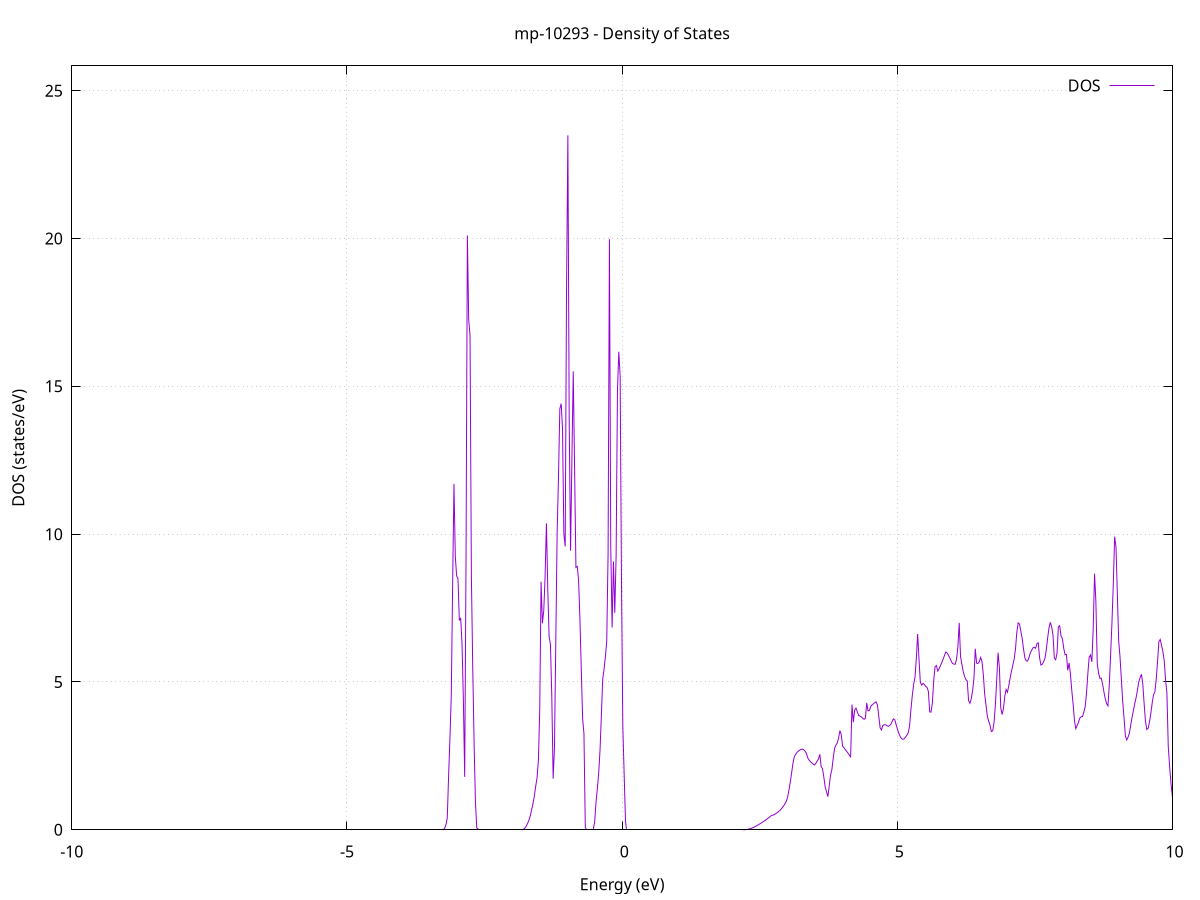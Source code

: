 set title 'mp-10293 - Density of States'
set xlabel 'Energy (eV)'
set ylabel 'DOS (states/eV)'
set grid
set xrange [-10:10]
set yrange [0:25.841]
set xzeroaxis lt -1
set terminal png size 800,600
set output 'mp-10293_dos_gnuplot.png'
plot '-' using 1:2 with lines title 'DOS'
-27.893200 0.000000
-27.868800 0.000000
-27.844500 0.000000
-27.820100 0.000000
-27.795800 0.000000
-27.771400 0.000000
-27.747100 0.000000
-27.722700 0.000000
-27.698400 0.000000
-27.674000 0.000000
-27.649700 0.000000
-27.625300 0.000000
-27.601000 0.000000
-27.576600 0.000000
-27.552300 0.000000
-27.527900 0.000000
-27.503600 0.000000
-27.479200 0.000000
-27.454900 0.000000
-27.430500 0.000000
-27.406200 0.000000
-27.381800 0.000000
-27.357500 0.000000
-27.333100 0.000000
-27.308800 0.000000
-27.284400 0.000000
-27.260100 0.000000
-27.235700 0.000000
-27.211400 0.000000
-27.187000 0.000000
-27.162700 0.000000
-27.138300 0.000000
-27.114000 0.000000
-27.089600 0.000000
-27.065300 0.000000
-27.040900 0.000000
-27.016600 0.000000
-26.992200 0.000000
-26.967900 0.000000
-26.943500 0.000000
-26.919200 0.000000
-26.894800 0.000000
-26.870500 0.000000
-26.846100 0.000000
-26.821800 0.000000
-26.797400 0.000000
-26.773100 0.000000
-26.748700 0.000000
-26.724400 0.000000
-26.700000 0.000000
-26.675700 0.000000
-26.651300 0.000000
-26.627000 0.000000
-26.602600 0.000000
-26.578300 0.000000
-26.553900 0.000000
-26.529600 0.000000
-26.505200 0.000000
-26.480900 0.000000
-26.456500 0.000000
-26.432200 0.000000
-26.407800 0.000000
-26.383500 0.000000
-26.359100 0.000000
-26.334800 0.000000
-26.310400 0.000000
-26.286100 0.000000
-26.261700 0.000000
-26.237400 0.000000
-26.213000 0.000000
-26.188700 0.000000
-26.164300 0.000000
-26.140000 0.000000
-26.115600 0.000000
-26.091300 0.000000
-26.066900 0.000000
-26.042600 0.000000
-26.018200 0.000000
-25.993900 0.000000
-25.969500 0.000000
-25.945200 0.000000
-25.920800 0.000000
-25.896500 0.000000
-25.872100 0.000000
-25.847800 0.000000
-25.823400 0.000000
-25.799100 0.000000
-25.774700 0.000000
-25.750400 0.000000
-25.726000 0.000000
-25.701700 0.000000
-25.677300 1.864500
-25.653000 118.888300
-25.628600 0.000000
-25.604300 0.000000
-25.579900 0.000000
-25.555600 0.000000
-25.531200 0.000000
-25.506900 0.000000
-25.482500 0.000000
-25.458200 0.000000
-25.433800 0.000000
-25.409500 0.000000
-25.385100 0.000000
-25.360800 0.000000
-25.336400 0.000000
-25.312100 0.000000
-25.287700 0.000000
-25.263400 0.000000
-25.239000 0.000000
-25.214700 0.000000
-25.190300 0.000000
-25.166000 0.000000
-25.141600 0.000000
-25.117300 0.000000
-25.092900 0.000000
-25.068600 0.000000
-25.044200 0.000000
-25.019900 0.000000
-24.995500 0.000000
-24.971200 0.000000
-24.946800 0.000000
-24.922500 0.000000
-24.898100 0.000000
-24.873700 0.000000
-24.849400 0.000000
-24.825000 0.000000
-24.800700 0.000000
-24.776300 0.000000
-24.752000 0.000000
-24.727600 0.000000
-24.703300 0.000000
-24.678900 0.000000
-24.654600 0.000000
-24.630200 0.000000
-24.605900 0.000000
-24.581500 0.000000
-24.557200 0.000000
-24.532800 0.000000
-24.508500 0.000000
-24.484100 0.000000
-24.459800 0.000000
-24.435400 0.000000
-24.411100 0.000000
-24.386700 0.000000
-24.362400 0.000000
-24.338000 0.000000
-24.313700 0.000000
-24.289300 0.000000
-24.265000 0.000000
-24.240600 0.000000
-24.216300 0.000000
-24.191900 0.000000
-24.167600 0.000000
-24.143200 0.000000
-24.118900 0.000000
-24.094500 0.000000
-24.070200 0.000000
-24.045800 0.000000
-24.021500 0.000000
-23.997100 0.000000
-23.972800 0.000000
-23.948400 0.000000
-23.924100 0.000000
-23.899700 0.000000
-23.875400 0.000000
-23.851000 0.000000
-23.826700 0.000000
-23.802300 0.000000
-23.778000 0.000000
-23.753600 0.000000
-23.729300 0.000000
-23.704900 0.000000
-23.680600 0.000000
-23.656200 0.000000
-23.631900 0.000000
-23.607500 0.000000
-23.583200 0.000000
-23.558800 0.000000
-23.534500 0.000000
-23.510100 0.000000
-23.485800 0.000000
-23.461400 0.000000
-23.437100 0.000000
-23.412700 0.000000
-23.388400 0.000000
-23.364000 0.000000
-23.339700 0.000000
-23.315300 0.000000
-23.291000 0.000000
-23.266600 0.000000
-23.242300 0.000000
-23.217900 0.000000
-23.193600 0.000000
-23.169200 0.000000
-23.144900 0.000000
-23.120500 0.000000
-23.096200 0.000000
-23.071800 0.000000
-23.047500 0.000000
-23.023100 0.000000
-22.998800 0.000000
-22.974400 0.000000
-22.950100 0.000000
-22.925700 0.000000
-22.901400 0.000000
-22.877000 0.000000
-22.852700 0.000000
-22.828300 0.000000
-22.804000 0.000000
-22.779600 0.000000
-22.755300 0.000000
-22.730900 0.000000
-22.706600 0.000000
-22.682200 0.000000
-22.657900 0.000000
-22.633500 0.000000
-22.609200 0.000000
-22.584800 0.000000
-22.560500 0.000000
-22.536100 0.000000
-22.511800 0.000000
-22.487400 0.000000
-22.463100 0.000000
-22.438700 0.000000
-22.414400 0.000000
-22.390000 0.000000
-22.365700 0.000000
-22.341300 0.000000
-22.317000 0.000000
-22.292600 0.000000
-22.268300 0.000000
-22.243900 0.000000
-22.219600 0.000000
-22.195200 0.000000
-22.170900 0.000000
-22.146500 0.000000
-22.122200 0.000000
-22.097800 0.000000
-22.073500 0.000000
-22.049100 0.000000
-22.024800 0.000000
-22.000400 0.000000
-21.976100 0.000000
-21.951700 0.000000
-21.927400 0.000000
-21.903000 0.000000
-21.878700 0.000000
-21.854300 0.000000
-21.830000 0.000000
-21.805600 0.000000
-21.781300 0.000000
-21.756900 0.000000
-21.732600 0.000000
-21.708200 0.000000
-21.683900 0.000000
-21.659500 0.000000
-21.635200 0.000000
-21.610800 0.000000
-21.586500 0.000000
-21.562100 0.000000
-21.537800 0.000000
-21.513400 0.000000
-21.489100 0.000000
-21.464700 0.000000
-21.440300 0.000000
-21.416000 0.000000
-21.391600 0.000000
-21.367300 0.000000
-21.342900 0.000000
-21.318600 0.000000
-21.294200 0.000000
-21.269900 0.000000
-21.245500 0.000000
-21.221200 0.000000
-21.196800 0.000000
-21.172500 0.000000
-21.148100 0.000000
-21.123800 0.000000
-21.099400 0.000000
-21.075100 0.000000
-21.050700 0.000000
-21.026400 0.000000
-21.002000 0.000000
-20.977700 0.000000
-20.953300 0.000000
-20.929000 0.000000
-20.904600 0.000000
-20.880300 0.000000
-20.855900 0.000000
-20.831600 0.000000
-20.807200 0.000000
-20.782900 0.000000
-20.758500 0.000000
-20.734200 0.000000
-20.709800 0.000000
-20.685500 0.000000
-20.661100 0.000000
-20.636800 0.000000
-20.612400 0.000000
-20.588100 0.000000
-20.563700 0.000000
-20.539400 0.000000
-20.515000 0.000000
-20.490700 0.000000
-20.466300 0.000000
-20.442000 0.000000
-20.417600 0.000000
-20.393300 0.000000
-20.368900 0.000000
-20.344600 0.000000
-20.320200 0.000000
-20.295900 0.000000
-20.271500 0.000000
-20.247200 0.000000
-20.222800 0.000000
-20.198500 0.000000
-20.174100 0.000000
-20.149800 0.000000
-20.125400 0.000000
-20.101100 0.000000
-20.076700 0.000000
-20.052400 0.000000
-20.028000 0.000000
-20.003700 0.000000
-19.979300 0.000000
-19.955000 0.000000
-19.930600 0.000000
-19.906300 0.000000
-19.881900 0.000000
-19.857600 0.000000
-19.833200 0.000000
-19.808900 0.000000
-19.784500 0.000000
-19.760200 0.000000
-19.735800 0.000000
-19.711500 0.000000
-19.687100 0.000000
-19.662800 0.000000
-19.638400 0.000000
-19.614100 0.000000
-19.589700 0.000000
-19.565400 0.000000
-19.541000 0.000000
-19.516700 0.000000
-19.492300 0.000000
-19.468000 0.000000
-19.443600 0.000000
-19.419300 0.000000
-19.394900 0.000000
-19.370600 0.000000
-19.346200 0.000000
-19.321900 0.000000
-19.297500 0.000000
-19.273200 0.000000
-19.248800 0.000000
-19.224500 0.000000
-19.200100 0.000000
-19.175800 0.000000
-19.151400 0.000000
-19.127100 0.000000
-19.102700 0.000000
-19.078400 0.000000
-19.054000 0.000000
-19.029700 0.000000
-19.005300 0.000000
-18.981000 0.000000
-18.956600 0.000000
-18.932300 0.000000
-18.907900 0.000000
-18.883600 0.000000
-18.859200 0.000000
-18.834900 0.000000
-18.810500 0.000000
-18.786200 0.000000
-18.761800 0.000000
-18.737500 0.000000
-18.713100 0.000000
-18.688800 0.000000
-18.664400 0.000000
-18.640100 0.000000
-18.615700 0.000000
-18.591400 0.000000
-18.567000 0.000000
-18.542700 0.000000
-18.518300 0.000000
-18.494000 0.000000
-18.469600 0.000000
-18.445300 0.000000
-18.420900 0.000000
-18.396600 0.000000
-18.372200 0.000000
-18.347900 0.000000
-18.323500 0.000000
-18.299200 0.000000
-18.274800 0.000000
-18.250500 0.000000
-18.226100 0.000000
-18.201800 0.000000
-18.177400 0.000000
-18.153100 0.000000
-18.128700 0.000000
-18.104400 0.000000
-18.080000 0.000000
-18.055700 0.000000
-18.031300 0.000000
-18.006900 0.000000
-17.982600 0.000000
-17.958200 0.000000
-17.933900 0.000000
-17.909500 0.000000
-17.885200 0.000000
-17.860800 0.000000
-17.836500 0.000000
-17.812100 0.000000
-17.787800 0.000000
-17.763400 0.000000
-17.739100 0.000000
-17.714700 0.000000
-17.690400 0.000000
-17.666000 0.000000
-17.641700 0.000000
-17.617300 0.000000
-17.593000 0.000000
-17.568600 0.000000
-17.544300 0.000000
-17.519900 0.000000
-17.495600 0.000000
-17.471200 0.000000
-17.446900 0.000000
-17.422500 0.000000
-17.398200 0.000000
-17.373800 0.000000
-17.349500 0.000000
-17.325100 0.000000
-17.300800 0.000000
-17.276400 0.000000
-17.252100 0.000000
-17.227700 0.000000
-17.203400 0.000000
-17.179000 0.000000
-17.154700 0.000000
-17.130300 0.000000
-17.106000 0.000000
-17.081600 0.000000
-17.057300 0.000000
-17.032900 0.000000
-17.008600 0.000000
-16.984200 0.000000
-16.959900 0.000000
-16.935500 0.000000
-16.911200 0.000000
-16.886800 0.000000
-16.862500 0.000000
-16.838100 0.000000
-16.813800 0.000000
-16.789400 0.000000
-16.765100 0.000000
-16.740700 0.000000
-16.716400 0.000000
-16.692000 0.000000
-16.667700 0.000000
-16.643300 0.000000
-16.619000 0.000000
-16.594600 0.000000
-16.570300 0.000000
-16.545900 0.000000
-16.521600 0.000000
-16.497200 0.000000
-16.472900 0.000000
-16.448500 0.000000
-16.424200 0.000000
-16.399800 0.000000
-16.375500 0.000000
-16.351100 0.000000
-16.326800 0.000000
-16.302400 0.000000
-16.278100 0.000000
-16.253700 0.000000
-16.229400 0.000000
-16.205000 0.000000
-16.180700 0.000000
-16.156300 0.000000
-16.132000 0.000000
-16.107600 0.000000
-16.083300 0.000000
-16.058900 0.000000
-16.034600 0.000000
-16.010200 0.000000
-15.985900 0.000000
-15.961500 0.000000
-15.937200 0.000000
-15.912800 0.000000
-15.888500 0.000000
-15.864100 0.000000
-15.839800 0.000000
-15.815400 0.000000
-15.791100 0.000000
-15.766700 0.000000
-15.742400 0.000000
-15.718000 0.000000
-15.693700 0.000000
-15.669300 0.000000
-15.645000 0.000000
-15.620600 0.000000
-15.596300 0.000000
-15.571900 0.000000
-15.547600 0.000000
-15.523200 0.000000
-15.498900 0.000000
-15.474500 0.000000
-15.450200 0.000000
-15.425800 0.000000
-15.401500 0.000000
-15.377100 0.000000
-15.352800 0.000000
-15.328400 0.000000
-15.304100 0.000000
-15.279700 0.000000
-15.255400 0.000000
-15.231000 0.000000
-15.206700 0.000000
-15.182300 0.000000
-15.158000 0.000000
-15.133600 0.000000
-15.109300 0.000000
-15.084900 0.000000
-15.060600 0.000000
-15.036200 0.000000
-15.011900 0.000000
-14.987500 0.000000
-14.963200 0.000000
-14.938800 0.000000
-14.914500 0.000000
-14.890100 0.000000
-14.865800 0.000000
-14.841400 0.000000
-14.817100 0.000000
-14.792700 0.000000
-14.768400 0.000000
-14.744000 0.000000
-14.719700 0.000000
-14.695300 0.000000
-14.671000 0.000000
-14.646600 0.000000
-14.622300 0.000000
-14.597900 0.000000
-14.573500 0.000000
-14.549200 0.000000
-14.524800 0.000000
-14.500500 0.000000
-14.476100 0.000000
-14.451800 0.000000
-14.427400 0.000000
-14.403100 0.000000
-14.378700 0.000000
-14.354400 0.000000
-14.330000 0.000000
-14.305700 0.000000
-14.281300 0.000000
-14.257000 0.000000
-14.232600 0.000000
-14.208300 0.000000
-14.183900 0.000000
-14.159600 0.000000
-14.135200 0.000000
-14.110900 0.000000
-14.086500 0.000000
-14.062200 0.000000
-14.037800 0.000000
-14.013500 0.000000
-13.989100 0.000000
-13.964800 0.000000
-13.940400 0.000000
-13.916100 0.000000
-13.891700 0.000000
-13.867400 0.000000
-13.843000 0.000000
-13.818700 0.000000
-13.794300 0.000000
-13.770000 0.000000
-13.745600 0.000000
-13.721300 0.000000
-13.696900 0.000000
-13.672600 0.000000
-13.648200 0.000000
-13.623900 0.000000
-13.599500 0.000000
-13.575200 0.000000
-13.550800 0.000000
-13.526500 0.000000
-13.502100 0.000000
-13.477800 0.000000
-13.453400 0.000000
-13.429100 0.000000
-13.404700 0.000000
-13.380400 0.000000
-13.356000 0.000000
-13.331700 0.000000
-13.307300 0.000000
-13.283000 0.000000
-13.258600 0.000000
-13.234300 0.000000
-13.209900 0.000000
-13.185600 0.000000
-13.161200 0.000000
-13.136900 0.000000
-13.112500 0.000000
-13.088200 0.000000
-13.063800 0.000000
-13.039500 0.000000
-13.015100 0.000000
-12.990800 0.000000
-12.966400 0.000000
-12.942100 0.000000
-12.917700 0.000000
-12.893400 0.000000
-12.869000 0.000000
-12.844700 0.000000
-12.820300 0.000000
-12.796000 0.000000
-12.771600 0.000000
-12.747300 0.000000
-12.722900 0.000000
-12.698600 0.000000
-12.674200 0.000000
-12.649900 0.000000
-12.625500 0.000000
-12.601200 0.000000
-12.576800 0.000000
-12.552500 0.000000
-12.528100 0.000000
-12.503800 0.000000
-12.479400 0.000000
-12.455100 0.000000
-12.430700 0.000000
-12.406400 0.000000
-12.382000 0.000000
-12.357700 0.000000
-12.333300 0.046900
-12.309000 0.267900
-12.284600 0.673100
-12.260300 2.374100
-12.235900 4.786800
-12.211600 8.197600
-12.187200 13.715900
-12.162900 18.366100
-12.138500 19.977300
-12.114200 11.960300
-12.089800 2.345500
-12.065500 8.504400
-12.041100 14.655800
-12.016800 16.998400
-11.992400 15.474100
-11.968100 10.865600
-11.943700 6.692600
-11.919400 4.099900
-11.895000 2.659600
-11.870700 1.617600
-11.846300 0.761100
-11.822000 0.351400
-11.797600 0.159600
-11.773300 0.043000
-11.748900 0.001300
-11.724600 0.000000
-11.700200 0.000000
-11.675900 0.000000
-11.651500 0.000000
-11.627200 0.000000
-11.602800 0.000000
-11.578500 0.000000
-11.554100 0.000000
-11.529800 0.000000
-11.505400 0.000000
-11.481100 0.000000
-11.456700 0.000000
-11.432400 0.000000
-11.408000 0.000000
-11.383700 0.000000
-11.359300 0.000000
-11.335000 0.000000
-11.310600 0.000000
-11.286300 0.000000
-11.261900 0.000000
-11.237600 0.020500
-11.213200 0.193900
-11.188900 0.543900
-11.164500 3.586500
-11.140100 15.104900
-11.115800 12.613200
-11.091400 10.868100
-11.067100 9.951700
-11.042700 18.369200
-11.018400 18.864700
-10.994000 25.657500
-10.969700 30.539900
-10.945300 30.805800
-10.921000 45.621400
-10.896600 38.434000
-10.872300 34.448600
-10.847900 17.043200
-10.823600 10.519200
-10.799200 2.161000
-10.774900 0.616400
-10.750500 1.531300
-10.726200 3.468800
-10.701800 6.278500
-10.677500 9.231300
-10.653100 13.283000
-10.628800 18.422300
-10.604400 17.613700
-10.580100 9.318000
-10.555700 4.441000
-10.531400 22.359600
-10.507000 22.723600
-10.482700 16.642300
-10.458300 10.431600
-10.434000 4.374800
-10.409600 0.899400
-10.385300 0.321000
-10.360900 0.041100
-10.336600 0.000000
-10.312200 0.000000
-10.287900 0.000000
-10.263500 0.000000
-10.239200 0.000000
-10.214800 0.000000
-10.190500 0.000000
-10.166100 0.000000
-10.141800 0.000000
-10.117400 0.000000
-10.093100 0.000000
-10.068700 0.000000
-10.044400 0.000000
-10.020000 0.000000
-9.995700 0.000000
-9.971300 0.000000
-9.947000 0.000000
-9.922600 0.000000
-9.898300 0.000000
-9.873900 0.000000
-9.849600 0.000000
-9.825200 0.000000
-9.800900 0.000000
-9.776500 0.000000
-9.752200 0.000000
-9.727800 0.000000
-9.703500 0.000000
-9.679100 0.000000
-9.654800 0.000000
-9.630400 0.000000
-9.606100 0.000000
-9.581700 0.000000
-9.557400 0.000000
-9.533000 0.000000
-9.508700 0.000000
-9.484300 0.000000
-9.460000 0.000000
-9.435600 0.000000
-9.411300 0.000000
-9.386900 0.000000
-9.362600 0.000000
-9.338200 0.000000
-9.313900 0.000000
-9.289500 0.000000
-9.265200 0.000000
-9.240800 0.000000
-9.216500 0.000000
-9.192100 0.000000
-9.167800 0.000000
-9.143400 0.000000
-9.119100 0.000000
-9.094700 0.000000
-9.070400 0.000000
-9.046000 0.000000
-9.021700 0.000000
-8.997300 0.000000
-8.973000 0.000000
-8.948600 0.000000
-8.924300 0.000000
-8.899900 0.000000
-8.875600 0.000000
-8.851200 0.000000
-8.826900 0.000000
-8.802500 0.000000
-8.778200 0.000000
-8.753800 0.000000
-8.729500 0.000000
-8.705100 0.000000
-8.680800 0.000000
-8.656400 0.000000
-8.632100 0.000000
-8.607700 0.000000
-8.583400 0.000000
-8.559000 0.000000
-8.534700 0.000000
-8.510300 0.000000
-8.486000 0.000000
-8.461600 0.000000
-8.437300 0.000000
-8.412900 0.000000
-8.388600 0.000000
-8.364200 0.000000
-8.339900 0.000000
-8.315500 0.000000
-8.291200 0.000000
-8.266800 0.000000
-8.242500 0.000000
-8.218100 0.000000
-8.193800 0.000000
-8.169400 0.000000
-8.145100 0.000000
-8.120700 0.000000
-8.096400 0.000000
-8.072000 0.000000
-8.047700 0.000000
-8.023300 0.000000
-7.999000 0.000000
-7.974600 0.000000
-7.950300 0.000000
-7.925900 0.000000
-7.901600 0.000000
-7.877200 0.000000
-7.852900 0.000000
-7.828500 0.000000
-7.804200 0.000000
-7.779800 0.000000
-7.755400 0.000000
-7.731100 0.000000
-7.706700 0.000000
-7.682400 0.000000
-7.658000 0.000000
-7.633700 0.000000
-7.609300 0.000000
-7.585000 0.000000
-7.560600 0.000000
-7.536300 0.000000
-7.511900 0.000000
-7.487600 0.000000
-7.463200 0.000000
-7.438900 0.000000
-7.414500 0.000000
-7.390200 0.000000
-7.365800 0.000000
-7.341500 0.000000
-7.317100 0.000000
-7.292800 0.000000
-7.268400 0.000000
-7.244100 0.000000
-7.219700 0.000000
-7.195400 0.000000
-7.171000 0.000000
-7.146700 0.000000
-7.122300 0.000000
-7.098000 0.000000
-7.073600 0.000000
-7.049300 0.000000
-7.024900 0.000000
-7.000600 0.000000
-6.976200 0.000000
-6.951900 0.000000
-6.927500 0.000000
-6.903200 0.000000
-6.878800 0.000000
-6.854500 0.000000
-6.830100 0.000000
-6.805800 0.000000
-6.781400 0.000000
-6.757100 0.000000
-6.732700 0.000000
-6.708400 0.000000
-6.684000 0.000000
-6.659700 0.000000
-6.635300 0.000000
-6.611000 0.000000
-6.586600 0.000000
-6.562300 0.000000
-6.537900 0.000000
-6.513600 0.000000
-6.489200 0.000000
-6.464900 0.000000
-6.440500 0.000000
-6.416200 0.000000
-6.391800 0.000000
-6.367500 0.000000
-6.343100 0.000000
-6.318800 0.000000
-6.294400 0.000000
-6.270100 0.000000
-6.245700 0.000000
-6.221400 0.000000
-6.197000 0.000000
-6.172700 0.000000
-6.148300 0.000000
-6.124000 0.000000
-6.099600 0.000000
-6.075300 0.000000
-6.050900 0.000000
-6.026600 0.000000
-6.002200 0.000000
-5.977900 0.000000
-5.953500 0.000000
-5.929200 0.000000
-5.904800 0.000000
-5.880500 0.000000
-5.856100 0.000000
-5.831800 0.000000
-5.807400 0.000000
-5.783100 0.000000
-5.758700 0.000000
-5.734400 0.000000
-5.710000 0.000000
-5.685700 0.000000
-5.661300 0.000000
-5.637000 0.000000
-5.612600 0.000000
-5.588300 0.000000
-5.563900 0.000000
-5.539600 0.000000
-5.515200 0.000000
-5.490900 0.000000
-5.466500 0.000000
-5.442200 0.000000
-5.417800 0.000000
-5.393500 0.000000
-5.369100 0.000000
-5.344800 0.000000
-5.320400 0.000000
-5.296100 0.000000
-5.271700 0.000000
-5.247400 0.000000
-5.223000 0.000000
-5.198700 0.000000
-5.174300 0.000000
-5.150000 0.000000
-5.125600 0.000000
-5.101300 0.000000
-5.076900 0.000000
-5.052600 0.000000
-5.028200 0.000000
-5.003900 0.000000
-4.979500 0.000000
-4.955200 0.000000
-4.930800 0.000000
-4.906500 0.000000
-4.882100 0.000000
-4.857800 0.000000
-4.833400 0.000000
-4.809100 0.000000
-4.784700 0.000000
-4.760400 0.000000
-4.736000 0.000000
-4.711700 0.000000
-4.687300 0.000000
-4.663000 0.000000
-4.638600 0.000000
-4.614300 0.000000
-4.589900 0.000000
-4.565600 0.000000
-4.541200 0.000000
-4.516900 0.000000
-4.492500 0.000000
-4.468200 0.000000
-4.443800 0.000000
-4.419500 0.000000
-4.395100 0.000000
-4.370800 0.000000
-4.346400 0.000000
-4.322000 0.000000
-4.297700 0.000000
-4.273300 0.000000
-4.249000 0.000000
-4.224600 0.000000
-4.200300 0.000000
-4.175900 0.000000
-4.151600 0.000000
-4.127200 0.000000
-4.102900 0.000000
-4.078500 0.000000
-4.054200 0.000000
-4.029800 0.000000
-4.005500 0.000000
-3.981100 0.000000
-3.956800 0.000000
-3.932400 0.000000
-3.908100 0.000000
-3.883700 0.000000
-3.859400 0.000000
-3.835000 0.000000
-3.810700 0.000000
-3.786300 0.000000
-3.762000 0.000000
-3.737600 0.000000
-3.713300 0.000000
-3.688900 0.000000
-3.664600 0.000000
-3.640200 0.000000
-3.615900 0.000000
-3.591500 0.000000
-3.567200 0.000000
-3.542800 0.000000
-3.518500 0.000000
-3.494100 0.000000
-3.469800 0.000000
-3.445400 0.000000
-3.421100 0.000000
-3.396700 0.000000
-3.372400 0.000000
-3.348000 0.000000
-3.323700 0.000000
-3.299300 0.000000
-3.275000 0.000000
-3.250600 0.000400
-3.226300 0.045300
-3.201900 0.165300
-3.177600 0.394600
-3.153200 1.823900
-3.128900 3.106200
-3.104500 4.544100
-3.080200 8.259800
-3.055800 11.702400
-3.031500 9.236100
-3.007100 8.588300
-2.982800 8.490500
-2.958400 7.080300
-2.934100 7.168500
-2.909700 6.301900
-2.885400 4.453100
-2.861000 1.789500
-2.836700 9.115800
-2.812300 20.103200
-2.788000 17.257100
-2.763600 16.719300
-2.739300 8.585000
-2.714900 5.510200
-2.690600 2.964400
-2.666200 0.980800
-2.641900 0.061500
-2.617500 0.000000
-2.593200 0.000000
-2.568800 0.000000
-2.544500 0.000000
-2.520100 0.000000
-2.495800 0.000000
-2.471400 0.000000
-2.447100 0.000000
-2.422700 0.000000
-2.398400 0.000000
-2.374000 0.000000
-2.349700 0.000000
-2.325300 0.000000
-2.301000 0.000000
-2.276600 0.000000
-2.252300 0.000000
-2.227900 0.000000
-2.203600 0.000000
-2.179200 0.000000
-2.154900 0.000000
-2.130500 0.000000
-2.106200 0.000000
-2.081800 0.000000
-2.057500 0.000000
-2.033100 0.000000
-2.008800 0.000000
-1.984400 0.000000
-1.960100 0.000000
-1.935700 0.000000
-1.911400 0.000000
-1.887000 0.000000
-1.862700 0.000000
-1.838300 0.000000
-1.814000 0.000700
-1.789600 0.018900
-1.765300 0.061500
-1.740900 0.128600
-1.716600 0.220000
-1.692200 0.335900
-1.667900 0.480800
-1.643500 0.684400
-1.619200 0.888700
-1.594800 1.145000
-1.570500 1.474900
-1.546100 1.760200
-1.521800 2.347300
-1.497400 4.058200
-1.473100 8.392900
-1.448700 6.984800
-1.424400 7.408800
-1.400000 8.563700
-1.375700 10.367600
-1.351300 8.117700
-1.327000 6.537800
-1.302600 6.258200
-1.278300 4.528700
-1.253900 1.727300
-1.229600 2.774400
-1.205200 6.444800
-1.180900 10.065500
-1.156500 11.940900
-1.132200 14.241100
-1.107800 14.415700
-1.083500 13.570300
-1.059100 10.006400
-1.034800 9.585100
-1.010400 18.248600
-0.986100 23.491700
-0.961700 13.760400
-0.937400 9.439700
-0.913000 12.505500
-0.888600 15.507100
-0.864300 12.282400
-0.839900 8.874600
-0.815600 8.909400
-0.791200 8.428800
-0.766900 7.127300
-0.742500 5.422800
-0.718200 3.771600
-0.693800 3.243200
-0.669500 0.075700
-0.645100 0.000000
-0.620800 0.000000
-0.596400 0.000000
-0.572100 0.000000
-0.547700 0.000000
-0.523400 0.016300
-0.499000 0.283000
-0.474700 0.927600
-0.450300 1.391400
-0.426000 1.920300
-0.401600 2.702400
-0.377300 3.882600
-0.352900 5.096000
-0.328600 5.433200
-0.304200 5.858300
-0.279900 6.369400
-0.255500 9.325700
-0.231200 19.979400
-0.206800 9.562900
-0.182500 6.840800
-0.158100 9.077800
-0.133800 7.339500
-0.109400 9.270300
-0.085100 14.841000
-0.060700 16.169800
-0.036400 15.351700
-0.012000 8.365200
0.012300 3.489100
0.036700 1.864900
0.061000 0.286300
0.085400 0.000000
0.109700 0.000000
0.134100 0.000000
0.158400 0.000000
0.182800 0.000000
0.207100 0.000000
0.231500 0.000000
0.255800 0.000000
0.280200 0.000000
0.304500 0.000000
0.328900 0.000000
0.353200 0.000000
0.377600 0.000000
0.401900 0.000000
0.426300 0.000000
0.450600 0.000000
0.475000 0.000000
0.499300 0.000000
0.523700 0.000000
0.548000 0.000000
0.572400 0.000000
0.596700 0.000000
0.621100 0.000000
0.645400 0.000000
0.669800 0.000000
0.694100 0.000000
0.718500 0.000000
0.742800 0.000000
0.767200 0.000000
0.791500 0.000000
0.815900 0.000000
0.840200 0.000000
0.864600 0.000000
0.888900 0.000000
0.913300 0.000000
0.937600 0.000000
0.962000 0.000000
0.986300 0.000000
1.010700 0.000000
1.035000 0.000000
1.059400 0.000000
1.083700 0.000000
1.108100 0.000000
1.132400 0.000000
1.156800 0.000000
1.181100 0.000000
1.205500 0.000000
1.229800 0.000000
1.254200 0.000000
1.278500 0.000000
1.302900 0.000000
1.327200 0.000000
1.351600 0.000000
1.375900 0.000000
1.400300 0.000000
1.424600 0.000000
1.449000 0.000000
1.473300 0.000000
1.497700 0.000000
1.522000 0.000000
1.546400 0.000000
1.570700 0.000000
1.595100 0.000000
1.619400 0.000000
1.643800 0.000000
1.668100 0.000000
1.692500 0.000000
1.716800 0.000000
1.741200 0.000000
1.765500 0.000000
1.789900 0.000000
1.814200 0.000000
1.838600 0.000000
1.862900 0.000000
1.887300 0.000000
1.911600 0.000000
1.936000 0.000000
1.960300 0.000000
1.984700 0.000000
2.009000 0.000000
2.033400 0.000000
2.057700 0.000000
2.082100 0.000000
2.106400 0.000000
2.130800 0.000000
2.155100 0.000000
2.179500 0.000000
2.203800 0.000100
2.228200 0.001900
2.252500 0.006500
2.276900 0.013700
2.301200 0.023700
2.325600 0.036400
2.349900 0.051700
2.374300 0.069700
2.398600 0.090500
2.423000 0.113900
2.447300 0.139100
2.471700 0.165300
2.496000 0.192600
2.520400 0.220900
2.544800 0.250300
2.569100 0.280800
2.593500 0.312300
2.617800 0.344900
2.642200 0.378500
2.666500 0.413200
2.690900 0.449000
2.715200 0.485800
2.739600 0.493400
2.763900 0.513700
2.788300 0.539800
2.812600 0.571800
2.837000 0.608500
2.861300 0.646800
2.885700 0.692900
2.910000 0.747600
2.934400 0.810700
2.958700 0.882200
2.983100 0.964700
3.007400 1.111700
3.031800 1.348300
3.056100 1.622700
3.080500 1.937800
3.104800 2.266800
3.129200 2.475400
3.153500 2.558600
3.177900 2.618300
3.202200 2.665700
3.226600 2.693700
3.250900 2.721500
3.275300 2.726200
3.299600 2.705500
3.324000 2.658800
3.348300 2.586200
3.372700 2.432100
3.397000 2.358000
3.421400 2.305900
3.445700 2.260800
3.470100 2.222600
3.494400 2.191600
3.518800 2.245800
3.543100 2.325600
3.567500 2.393500
3.591800 2.551700
3.616200 2.138000
3.640500 2.063000
3.664900 1.780200
3.689200 1.447400
3.713600 1.289400
3.737900 1.122000
3.762300 1.477000
3.786600 1.846400
3.811000 2.035200
3.835300 2.418300
3.859700 2.755500
3.884000 2.866900
3.908400 2.937700
3.932700 3.104200
3.957100 3.355600
3.981400 3.215400
4.005800 2.826300
4.030100 2.781700
4.054500 2.710300
4.078800 2.656700
4.103200 2.592600
4.127500 2.525400
4.151900 2.468500
4.176200 4.235300
4.200600 3.638800
4.224900 4.055000
4.249300 4.114500
4.273600 3.990200
4.298000 3.865000
4.322300 3.848300
4.346700 3.816300
4.371000 3.772400
4.395400 3.735900
4.419700 3.770300
4.444100 4.292400
4.468400 4.024000
4.492800 4.038100
4.517100 4.173000
4.541500 4.225500
4.565800 4.261200
4.590200 4.299000
4.614500 4.326600
4.638900 4.220300
4.663200 3.842900
4.687600 3.447000
4.711900 3.379200
4.736300 3.529900
4.760600 3.554000
4.785000 3.550400
4.809300 3.525200
4.833700 3.500300
4.858000 3.523800
4.882400 3.566100
4.906700 3.665900
4.931100 3.753600
4.955400 3.716100
4.979800 3.546200
5.004100 3.395000
5.028500 3.257300
5.052800 3.148900
5.077200 3.083400
5.101500 3.060500
5.125900 3.079500
5.150200 3.134300
5.174600 3.200900
5.198900 3.284600
5.223300 3.522900
5.247600 4.073600
5.272000 4.539500
5.296300 4.914400
5.320700 5.151000
5.345000 5.784900
5.369400 6.622100
5.393700 5.777700
5.418100 4.987200
5.442400 4.892900
5.466800 4.952300
5.491100 4.918000
5.515500 4.850300
5.539800 4.818600
5.564200 4.681900
5.588500 3.989200
5.612900 3.980400
5.637200 4.294700
5.661600 5.054500
5.685900 5.516800
5.710300 5.556800
5.734600 5.368100
5.759000 5.445400
5.783300 5.552400
5.807700 5.656200
5.832000 5.771100
5.856400 5.893000
5.880700 6.011500
5.905100 5.980200
5.929400 5.904700
5.953800 5.812800
5.978200 5.710800
6.002500 5.624500
6.026900 5.606000
6.051200 5.598900
6.075600 5.764500
6.099900 6.168900
6.124300 6.998600
6.148600 5.859400
6.173000 5.599900
6.197300 5.351700
6.221700 5.189300
6.246000 5.077800
6.270400 5.035300
6.294700 4.370500
6.319100 4.278600
6.343400 4.426000
6.367800 4.708500
6.392100 5.107800
6.416500 6.125600
6.440800 5.635000
6.465200 5.626100
6.489500 5.685000
6.513900 5.830900
6.538200 5.694000
6.562600 5.249200
6.586900 4.595500
6.611300 4.222700
6.635600 3.842900
6.660000 3.673700
6.684300 3.534600
6.708700 3.324200
6.733000 3.345800
6.757400 3.627400
6.781700 4.228900
6.806100 5.080000
6.830400 5.989000
6.854800 5.488300
6.879100 4.130400
6.903500 3.897300
6.927800 4.093500
6.952200 4.509500
6.976500 4.745300
7.000900 4.651500
7.025200 4.873600
7.049600 5.132200
7.073900 5.360300
7.098300 5.562400
7.122600 5.767800
7.147000 6.111400
7.171300 6.680000
7.195700 6.997300
7.220000 6.962900
7.244400 6.711900
7.268700 6.476500
7.293100 6.114300
7.317400 5.819500
7.341800 5.714300
7.366100 5.706000
7.390500 5.814400
7.414800 5.971500
7.439200 6.068800
7.463500 6.151600
7.487900 6.174000
7.512200 6.140400
7.536600 6.298000
7.560900 6.323500
7.585300 5.814200
7.609600 5.571800
7.634000 5.601600
7.658300 5.680400
7.682700 5.802000
7.707000 6.096800
7.731400 6.482700
7.755700 6.831000
7.780100 7.017100
7.804400 6.866900
7.828800 6.585900
7.853100 5.804000
7.877500 5.751600
7.901800 5.974800
7.926200 6.870800
7.950500 6.901900
7.974900 6.552300
7.999200 6.468800
8.023600 6.139900
8.047900 5.921200
8.072300 5.932100
8.096600 5.395100
8.121000 5.643900
8.145300 5.274100
8.169700 4.717700
8.194000 4.254000
8.218400 3.703500
8.242700 3.421400
8.267100 3.526400
8.291400 3.625100
8.315800 3.779100
8.340100 3.822700
8.364500 3.827500
8.388800 3.979600
8.413200 4.161100
8.437500 4.613200
8.461900 5.285500
8.486200 5.839700
8.510600 5.915200
8.534900 5.681900
8.559300 6.797900
8.583600 8.663200
8.608000 7.709700
8.632300 5.626300
8.656700 5.302200
8.681000 5.120900
8.705400 5.128700
8.729700 4.931300
8.754100 4.664500
8.778400 4.433300
8.802800 4.268500
8.827100 4.191000
8.851500 4.898000
8.875800 5.931100
8.900200 7.016800
8.924500 8.321500
8.948900 9.914600
8.973200 9.572500
8.997600 7.999000
9.021900 6.396900
9.046300 5.849800
9.070600 5.098900
9.095000 4.339900
9.119300 3.794600
9.143700 3.176700
9.168000 3.036400
9.192400 3.135100
9.216700 3.269600
9.241100 3.545000
9.265400 3.805700
9.289800 4.034500
9.314100 4.264300
9.338500 4.468900
9.362800 4.721200
9.387200 5.004500
9.411600 5.144700
9.435900 5.261400
9.460300 4.937800
9.484600 4.264700
9.509000 3.668400
9.533300 3.393500
9.557700 3.434900
9.582000 3.645700
9.606400 3.932500
9.630700 4.288100
9.655100 4.570000
9.679400 4.664900
9.703800 5.079000
9.728100 5.683000
9.752500 6.369500
9.776800 6.439900
9.801200 6.239200
9.825500 6.031900
9.849900 5.713800
9.874200 5.074100
9.898600 4.623000
9.922900 2.822200
9.947300 2.156900
9.971600 1.586000
9.996000 1.148500
10.020300 0.831100
10.044700 0.617800
10.069000 0.480400
10.093400 0.394800
10.117700 0.360900
10.142100 0.378900
10.166400 0.449600
10.190800 0.598100
10.215100 2.166100
10.239500 3.046200
10.263800 3.582500
10.288200 3.975300
10.312500 4.209000
10.336900 4.283400
10.361200 4.192100
10.385600 3.962500
10.409900 3.668800
10.434300 3.423200
10.458600 3.211900
10.483000 2.986200
10.507300 2.745900
10.531700 2.627800
10.556000 2.537100
10.580400 2.453000
10.604700 2.504100
10.629100 2.631500
10.653400 2.761900
10.677800 2.893900
10.702100 3.276200
10.726500 3.600700
10.750800 3.721300
10.775200 3.765300
10.799500 3.803800
10.823900 3.864500
10.848200 3.861500
10.872600 4.108000
10.896900 3.839200
10.921300 3.608700
10.945600 3.453000
10.970000 3.307100
10.994300 3.168700
11.018700 3.137200
11.043000 2.905200
11.067400 2.607200
11.091700 2.518100
11.116100 2.451700
11.140400 2.412500
11.164800 2.402700
11.189100 2.424300
11.213500 2.472500
11.237800 2.545100
11.262200 2.632200
11.286500 2.740500
11.310900 2.911500
11.335200 3.107400
11.359600 3.311400
11.383900 3.562800
11.408300 3.821300
11.432600 4.002400
11.457000 4.114700
11.481300 4.169500
11.505700 4.144600
11.530000 4.014800
11.554400 3.983000
11.578700 3.715100
11.603100 3.563100
11.627400 3.420500
11.651800 3.196300
11.676100 3.000600
11.700500 2.804400
11.724800 2.671200
11.749200 2.592900
11.773500 2.573000
11.797900 2.616800
11.822200 2.683200
11.846600 3.022100
11.870900 3.115100
11.895300 3.097000
11.919600 3.621100
11.944000 3.515000
11.968300 2.639100
11.992700 2.690900
12.017000 2.764900
12.041400 2.872800
12.065700 2.984000
12.090100 3.127200
12.114400 3.388800
12.138800 3.645600
12.163100 3.549200
12.187500 3.444800
12.211800 3.350200
12.236200 3.270400
12.260500 3.200400
12.284900 3.271000
12.309200 3.346600
12.333600 3.018100
12.357900 2.949700
12.382300 2.962000
12.406600 2.883900
12.431000 2.824500
12.455300 2.778900
12.479700 2.749200
12.504000 2.752700
12.528400 2.822100
12.552700 2.979100
12.577100 3.228900
12.601400 3.692800
12.625800 4.309200
12.650100 4.307400
12.674500 4.040900
12.698800 3.909200
12.723200 3.737000
12.747500 3.557300
12.771900 3.387000
12.796300 3.173400
12.820600 2.916400
12.845000 2.740300
12.869300 2.671700
12.893700 2.624400
12.918000 2.610500
12.942400 2.604500
12.966700 2.613100
12.991100 2.628400
13.015400 2.600900
13.039800 2.534700
13.064100 2.429400
13.088500 2.290600
13.112800 2.209900
13.137200 2.096800
13.161500 1.989600
13.185900 1.887800
13.210200 2.716400
13.234600 3.277900
13.258900 3.752500
13.283300 4.052000
13.307600 4.557300
13.332000 4.585200
13.356300 4.540800
13.380700 4.481100
13.405000 4.386300
13.429400 4.204800
13.453700 3.904800
13.478100 3.632700
13.502400 3.498600
13.526800 3.220600
13.551100 2.748600
13.575500 2.482800
13.599800 2.320600
13.624200 2.130300
13.648500 1.952100
13.672900 1.809000
13.697200 1.701100
13.721600 1.628400
13.745900 1.590900
13.770300 1.581600
13.794600 1.575000
13.819000 1.569600
13.843300 1.565900
13.867700 1.564000
13.892000 1.563700
13.916400 1.565200
13.940700 1.579300
13.965100 1.810200
13.989400 2.085900
14.013800 2.411900
14.038100 2.748900
14.062500 3.028400
14.086800 3.413200
14.111200 3.701700
14.135500 3.829200
14.159900 3.796000
14.184200 3.706600
14.208600 3.933800
14.232900 4.271900
14.257300 4.654400
14.281600 4.955200
14.306000 4.978300
14.330300 5.388100
14.354700 5.215100
14.379000 4.639900
14.403400 3.780600
14.427700 4.078700
14.452100 4.017600
14.476400 4.161500
14.500800 4.006200
14.525100 4.042900
14.549500 3.989700
14.573800 3.953400
14.598200 3.880600
14.622500 3.768000
14.646900 3.686400
14.671200 3.635900
14.695600 3.616300
14.719900 3.615000
14.744300 3.627600
14.768600 4.378800
14.793000 4.443000
14.817300 4.232000
14.841700 4.057000
14.866000 3.867700
14.890400 3.775300
14.914700 4.284800
14.939100 4.008100
14.963400 3.023900
14.987800 2.506500
15.012100 2.434300
15.036500 2.398300
15.060800 2.383700
15.085200 2.831400
15.109500 3.287400
15.133900 3.886400
15.158200 4.363300
15.182600 4.647000
15.206900 4.740700
15.231300 4.440800
15.255600 4.209100
15.280000 4.078700
15.304300 3.959200
15.328700 3.529100
15.353000 3.133700
15.377400 2.978200
15.401700 2.892100
15.426100 2.800400
15.450400 2.699400
15.474800 2.543600
15.499100 2.324200
15.523500 2.041300
15.547800 1.869600
15.572200 2.026700
15.596500 2.292000
15.620900 2.267300
15.645200 2.089000
15.669600 2.074000
15.693900 3.474100
15.718300 4.297900
15.742600 4.538500
15.767000 4.873300
15.791300 5.489400
15.815700 6.436400
15.840000 6.325800
15.864400 6.358300
15.888700 6.482800
15.913100 6.633500
15.937400 6.569700
15.961800 6.026700
15.986100 4.802000
16.010500 3.873000
16.034800 3.647300
16.059200 3.670100
16.083500 3.838600
16.107900 3.944700
16.132200 3.856500
16.156600 3.852000
16.180900 4.067000
16.205300 4.305300
16.229700 4.687700
16.254000 5.106700
16.278400 5.395300
16.302700 5.540200
16.327100 5.547000
16.351400 5.427700
16.375800 5.276600
16.400100 4.781000
16.424500 4.357300
16.448800 4.151300
16.473200 4.127700
16.497500 4.413000
16.521900 5.376900
16.546200 8.148500
16.570600 6.272500
16.594900 5.825100
16.619300 5.453000
16.643600 5.329300
16.668000 4.946400
16.692300 4.615200
16.716700 4.344100
16.741000 4.089300
16.765400 4.143900
16.789700 4.469900
16.814100 4.823500
16.838400 5.265600
16.862800 5.648900
16.887100 5.727000
16.911500 5.466300
16.935800 5.082000
16.960200 4.938300
16.984500 4.791800
17.008900 4.640200
17.033200 4.280300
17.057600 4.251000
17.081900 4.313300
17.106300 4.422800
17.130600 4.611400
17.155000 4.854200
17.179300 4.863800
17.203700 4.923000
17.228000 5.018400
17.252400 5.155800
17.276700 5.325600
17.301100 5.497400
17.325400 5.661100
17.349800 5.639400
17.374100 5.416700
17.398500 5.323900
17.422800 5.268300
17.447200 5.084200
17.471500 4.615400
17.495900 4.302900
17.520200 4.094400
17.544600 3.886600
17.568900 3.678900
17.593300 3.475800
17.617600 3.265500
17.642000 3.018000
17.666300 2.743000
17.690700 2.532000
17.715000 2.348400
17.739400 2.208000
17.763700 2.106300
17.788100 2.046700
17.812400 2.027300
17.836800 1.991600
17.861100 1.953400
17.885500 1.857800
17.909800 1.634800
17.934200 1.271500
17.958500 1.061200
17.982900 0.931900
18.007200 0.816500
18.031600 0.718100
18.055900 0.635500
18.080300 0.559000
18.104600 0.488700
18.129000 0.424500
18.153300 0.366400
18.177700 0.314400
18.202000 0.268500
18.226400 0.228700
18.250700 0.194700
18.275100 0.163400
18.299400 0.132300
18.323800 0.101400
18.348100 0.083900
18.372500 0.068100
18.396800 0.054000
18.421200 0.041400
18.445500 0.030600
18.469900 0.021400
18.494200 0.013800
18.518600 0.007900
18.542900 0.003600
18.567300 0.001000
18.591600 0.000000
18.616000 0.000000
18.640300 0.000000
18.664700 0.000000
18.689000 0.000000
18.713400 0.000000
18.737700 0.000000
18.762100 0.000000
18.786400 0.000000
18.810800 0.000000
18.835100 0.000000
18.859500 0.000000
18.883800 0.000000
18.908200 0.000000
18.932500 0.000000
18.956900 0.000000
18.981200 0.000000
19.005600 0.000000
19.029900 0.000000
19.054300 0.000000
19.078600 0.000000
19.103000 0.000000
19.127300 0.000000
19.151700 0.000000
19.176000 0.000000
19.200400 0.000000
19.224700 0.000000
19.249100 0.000000
19.273400 0.000000
19.297800 0.000000
19.322100 0.000000
19.346500 0.000000
19.370800 0.000000
19.395200 0.000000
19.419500 0.000000
19.443900 0.000000
19.468200 0.000000
19.492600 0.000000
19.516900 0.000000
19.541300 0.000000
19.565600 0.000000
19.590000 0.000000
19.614300 0.000000
19.638700 0.000000
19.663100 0.000000
19.687400 0.000000
19.711800 0.000000
19.736100 0.000000
19.760500 0.000000
19.784800 0.000000
19.809200 0.000000
19.833500 0.000000
19.857900 0.000000
19.882200 0.000000
19.906600 0.000000
19.930900 0.000000
19.955300 0.000000
19.979600 0.000000
20.004000 0.000000
20.028300 0.000000
20.052700 0.000000
20.077000 0.000000
20.101400 0.000000
20.125700 0.000000
20.150100 0.000000
20.174400 0.000000
20.198800 0.000000
20.223100 0.000000
20.247500 0.000000
20.271800 0.000000
20.296200 0.000000
20.320500 0.000000
20.344900 0.000000
20.369200 0.000000
20.393600 0.000000
20.417900 0.000000
20.442300 0.000000
20.466600 0.000000
20.491000 0.000000
20.515300 0.000000
20.539700 0.000000
20.564000 0.000000
20.588400 0.000000
20.612700 0.000000
20.637100 0.000000
20.661400 0.000000
20.685800 0.000000
20.710100 0.000000
20.734500 0.000000
20.758800 0.000000
20.783200 0.000000
20.807500 0.000000
e
